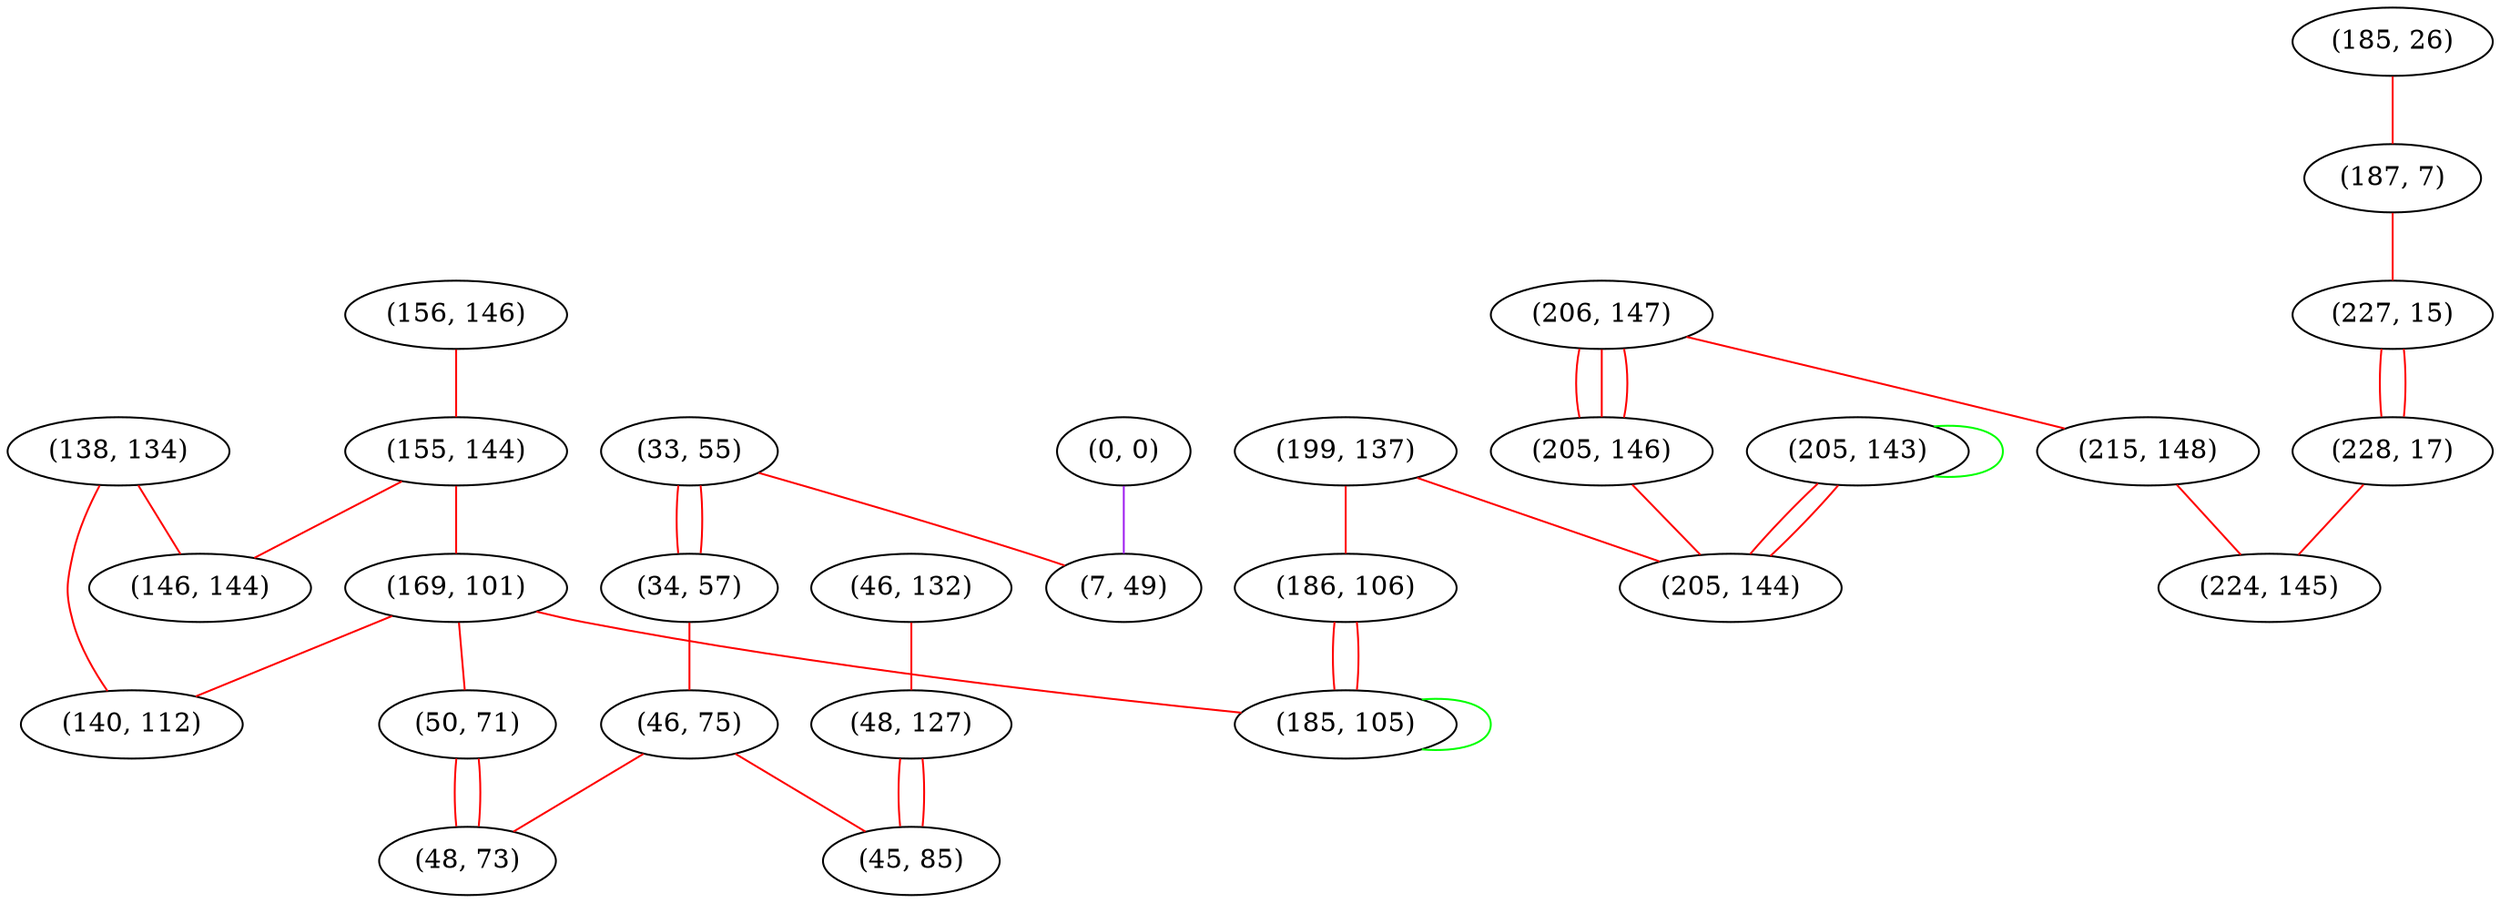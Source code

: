graph "" {
"(156, 146)";
"(185, 26)";
"(33, 55)";
"(206, 147)";
"(138, 134)";
"(215, 148)";
"(187, 7)";
"(0, 0)";
"(199, 137)";
"(46, 132)";
"(155, 144)";
"(146, 144)";
"(205, 146)";
"(34, 57)";
"(169, 101)";
"(46, 75)";
"(205, 143)";
"(227, 15)";
"(186, 106)";
"(228, 17)";
"(50, 71)";
"(7, 49)";
"(224, 145)";
"(48, 127)";
"(48, 73)";
"(205, 144)";
"(45, 85)";
"(140, 112)";
"(185, 105)";
"(156, 146)" -- "(155, 144)"  [color=red, key=0, weight=1];
"(185, 26)" -- "(187, 7)"  [color=red, key=0, weight=1];
"(33, 55)" -- "(34, 57)"  [color=red, key=0, weight=1];
"(33, 55)" -- "(34, 57)"  [color=red, key=1, weight=1];
"(33, 55)" -- "(7, 49)"  [color=red, key=0, weight=1];
"(206, 147)" -- "(215, 148)"  [color=red, key=0, weight=1];
"(206, 147)" -- "(205, 146)"  [color=red, key=0, weight=1];
"(206, 147)" -- "(205, 146)"  [color=red, key=1, weight=1];
"(206, 147)" -- "(205, 146)"  [color=red, key=2, weight=1];
"(138, 134)" -- "(146, 144)"  [color=red, key=0, weight=1];
"(138, 134)" -- "(140, 112)"  [color=red, key=0, weight=1];
"(215, 148)" -- "(224, 145)"  [color=red, key=0, weight=1];
"(187, 7)" -- "(227, 15)"  [color=red, key=0, weight=1];
"(0, 0)" -- "(7, 49)"  [color=purple, key=0, weight=4];
"(199, 137)" -- "(205, 144)"  [color=red, key=0, weight=1];
"(199, 137)" -- "(186, 106)"  [color=red, key=0, weight=1];
"(46, 132)" -- "(48, 127)"  [color=red, key=0, weight=1];
"(155, 144)" -- "(146, 144)"  [color=red, key=0, weight=1];
"(155, 144)" -- "(169, 101)"  [color=red, key=0, weight=1];
"(205, 146)" -- "(205, 144)"  [color=red, key=0, weight=1];
"(34, 57)" -- "(46, 75)"  [color=red, key=0, weight=1];
"(169, 101)" -- "(50, 71)"  [color=red, key=0, weight=1];
"(169, 101)" -- "(185, 105)"  [color=red, key=0, weight=1];
"(169, 101)" -- "(140, 112)"  [color=red, key=0, weight=1];
"(46, 75)" -- "(48, 73)"  [color=red, key=0, weight=1];
"(46, 75)" -- "(45, 85)"  [color=red, key=0, weight=1];
"(205, 143)" -- "(205, 143)"  [color=green, key=0, weight=2];
"(205, 143)" -- "(205, 144)"  [color=red, key=0, weight=1];
"(205, 143)" -- "(205, 144)"  [color=red, key=1, weight=1];
"(227, 15)" -- "(228, 17)"  [color=red, key=0, weight=1];
"(227, 15)" -- "(228, 17)"  [color=red, key=1, weight=1];
"(186, 106)" -- "(185, 105)"  [color=red, key=0, weight=1];
"(186, 106)" -- "(185, 105)"  [color=red, key=1, weight=1];
"(228, 17)" -- "(224, 145)"  [color=red, key=0, weight=1];
"(50, 71)" -- "(48, 73)"  [color=red, key=0, weight=1];
"(50, 71)" -- "(48, 73)"  [color=red, key=1, weight=1];
"(48, 127)" -- "(45, 85)"  [color=red, key=0, weight=1];
"(48, 127)" -- "(45, 85)"  [color=red, key=1, weight=1];
"(185, 105)" -- "(185, 105)"  [color=green, key=0, weight=2];
}
